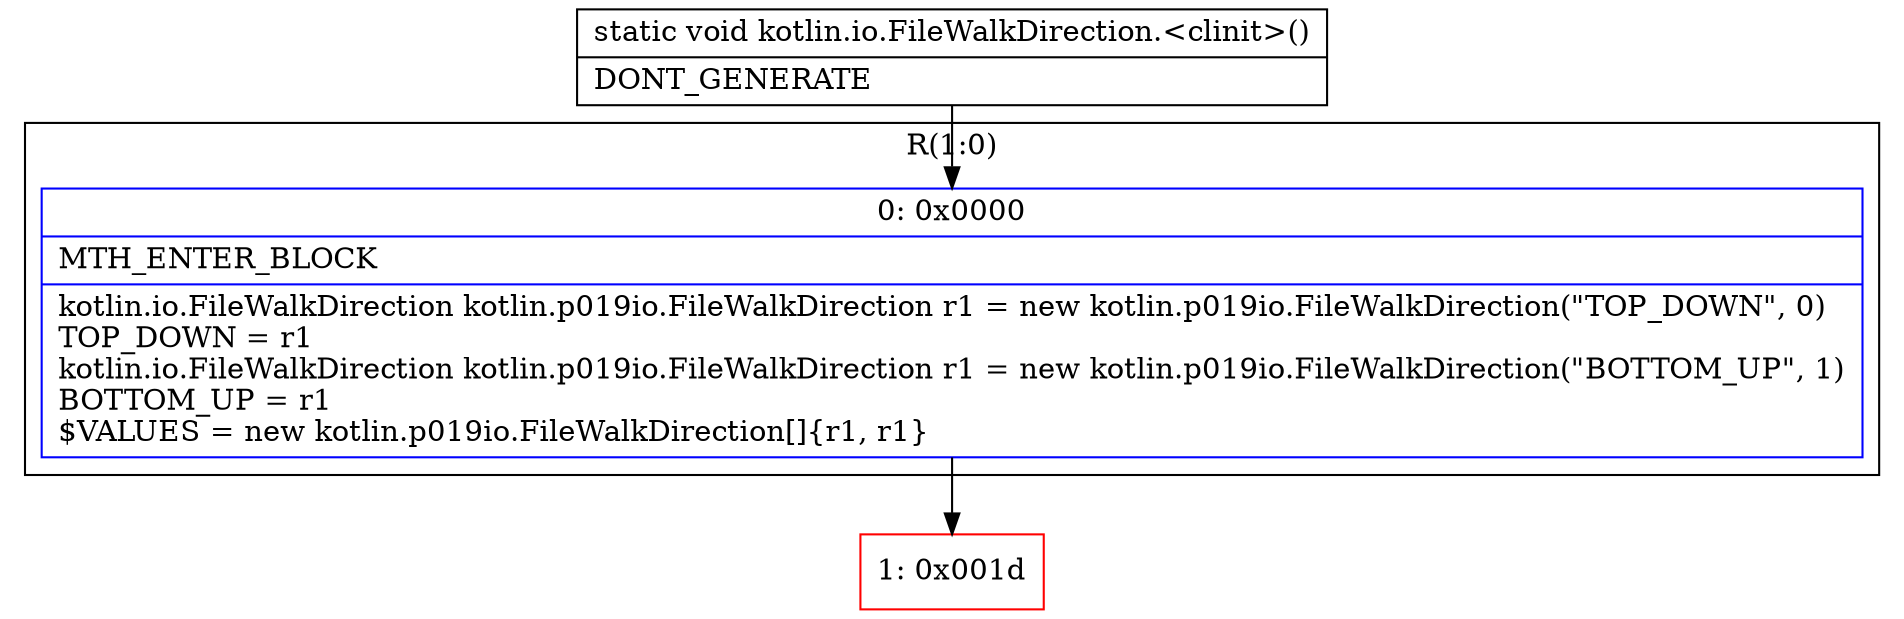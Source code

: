 digraph "CFG forkotlin.io.FileWalkDirection.\<clinit\>()V" {
subgraph cluster_Region_1042870327 {
label = "R(1:0)";
node [shape=record,color=blue];
Node_0 [shape=record,label="{0\:\ 0x0000|MTH_ENTER_BLOCK\l|kotlin.io.FileWalkDirection kotlin.p019io.FileWalkDirection r1 = new kotlin.p019io.FileWalkDirection(\"TOP_DOWN\", 0)\lTOP_DOWN = r1\lkotlin.io.FileWalkDirection kotlin.p019io.FileWalkDirection r1 = new kotlin.p019io.FileWalkDirection(\"BOTTOM_UP\", 1)\lBOTTOM_UP = r1\l$VALUES = new kotlin.p019io.FileWalkDirection[]\{r1, r1\}\l}"];
}
Node_1 [shape=record,color=red,label="{1\:\ 0x001d}"];
MethodNode[shape=record,label="{static void kotlin.io.FileWalkDirection.\<clinit\>()  | DONT_GENERATE\l}"];
MethodNode -> Node_0;
Node_0 -> Node_1;
}

